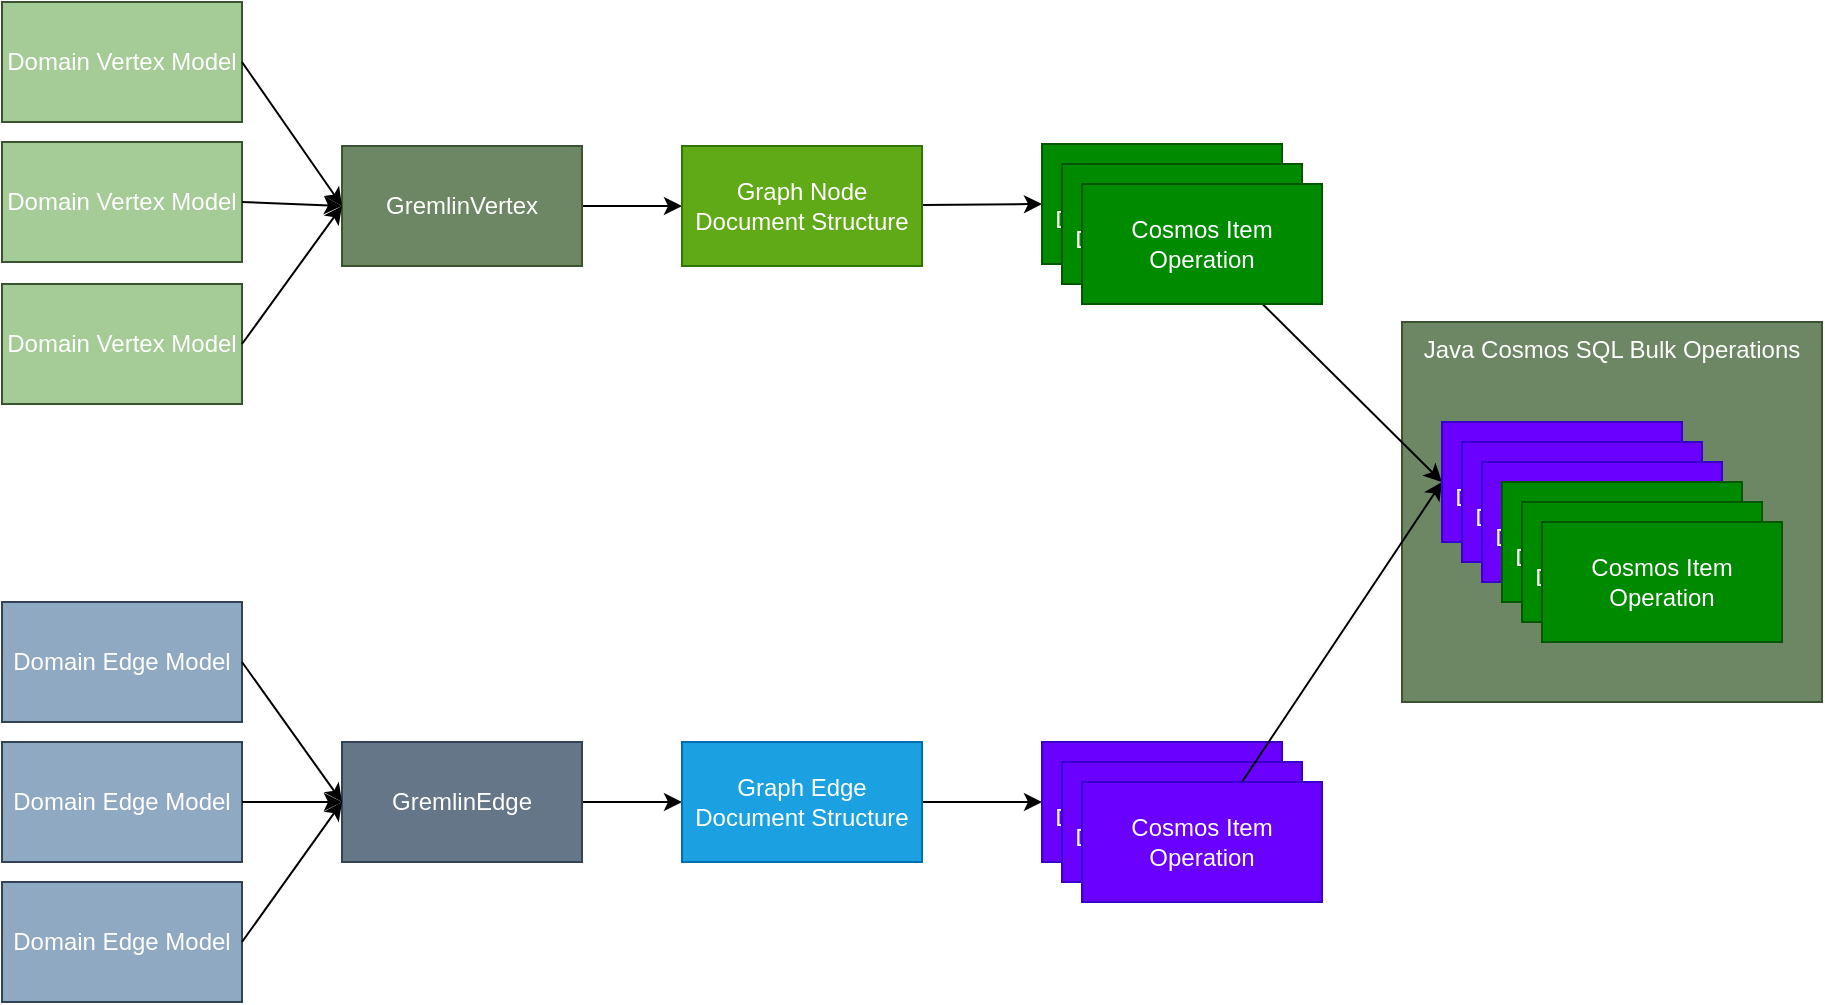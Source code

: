 <mxfile>
    <diagram id="0ga-I7gF_qB_OpI4eYY8" name="Page-1">
        <mxGraphModel dx="943" dy="778" grid="1" gridSize="10" guides="1" tooltips="1" connect="1" arrows="1" fold="1" page="1" pageScale="1" pageWidth="1100" pageHeight="850" math="0" shadow="0">
            <root>
                <mxCell id="0"/>
                <mxCell id="1" parent="0"/>
                <mxCell id="37" value="Java Cosmos SQL Bulk Operations" style="rounded=0;whiteSpace=wrap;html=1;fillColor=#6d8764;verticalAlign=top;strokeColor=#3A5431;fontColor=#ffffff;" vertex="1" parent="1">
                    <mxGeometry x="900" y="230" width="210" height="190" as="geometry"/>
                </mxCell>
                <mxCell id="19" value="" style="edgeStyle=none;html=1;" parent="1" source="2" target="3" edge="1">
                    <mxGeometry relative="1" as="geometry"/>
                </mxCell>
                <mxCell id="2" value="GremlinVertex" style="rounded=0;whiteSpace=wrap;html=1;fillColor=#6d8764;fontColor=#ffffff;strokeColor=#3A5431;" parent="1" vertex="1">
                    <mxGeometry x="370" y="142" width="120" height="60" as="geometry"/>
                </mxCell>
                <mxCell id="21" value="" style="edgeStyle=none;html=1;entryX=0;entryY=0.5;entryDx=0;entryDy=0;" parent="1" source="3" target="7" edge="1">
                    <mxGeometry relative="1" as="geometry"/>
                </mxCell>
                <mxCell id="3" value="Graph Node Document Structure" style="rounded=0;whiteSpace=wrap;html=1;fillColor=#60a917;fontColor=#ffffff;strokeColor=#2D7600;" parent="1" vertex="1">
                    <mxGeometry x="540" y="142" width="120" height="60" as="geometry"/>
                </mxCell>
                <mxCell id="20" value="" style="edgeStyle=none;html=1;" parent="1" source="4" target="5" edge="1">
                    <mxGeometry relative="1" as="geometry"/>
                </mxCell>
                <mxCell id="4" value="GremlinEdge" style="rounded=0;whiteSpace=wrap;html=1;fillColor=#647687;fontColor=#ffffff;strokeColor=#314354;" parent="1" vertex="1">
                    <mxGeometry x="370" y="440" width="120" height="60" as="geometry"/>
                </mxCell>
                <mxCell id="22" value="" style="edgeStyle=none;html=1;entryX=0;entryY=0.5;entryDx=0;entryDy=0;" parent="1" source="5" target="10" edge="1">
                    <mxGeometry relative="1" as="geometry"/>
                </mxCell>
                <mxCell id="5" value="Graph Edge Document Structure" style="rounded=0;whiteSpace=wrap;html=1;fillColor=#1ba1e2;fontColor=#ffffff;strokeColor=#006EAF;" parent="1" vertex="1">
                    <mxGeometry x="540" y="440" width="120" height="60" as="geometry"/>
                </mxCell>
                <mxCell id="7" value="Graph Node Document Structure" style="rounded=0;whiteSpace=wrap;html=1;fillColor=#008a00;fontColor=#ffffff;strokeColor=#005700;" parent="1" vertex="1">
                    <mxGeometry x="720" y="141" width="120" height="60" as="geometry"/>
                </mxCell>
                <mxCell id="8" value="Graph Node Document Structure" style="rounded=0;whiteSpace=wrap;html=1;fillColor=#008a00;fontColor=#ffffff;strokeColor=#005700;" parent="1" vertex="1">
                    <mxGeometry x="730" y="151" width="120" height="60" as="geometry"/>
                </mxCell>
                <mxCell id="23" value="" style="edgeStyle=none;html=1;entryX=0;entryY=0.5;entryDx=0;entryDy=0;" parent="1" source="9" target="16" edge="1">
                    <mxGeometry relative="1" as="geometry"/>
                </mxCell>
                <mxCell id="9" value="Cosmos Item Operation" style="rounded=0;whiteSpace=wrap;html=1;fillColor=#008a00;fontColor=#ffffff;strokeColor=#005700;" parent="1" vertex="1">
                    <mxGeometry x="740" y="161" width="120" height="60" as="geometry"/>
                </mxCell>
                <mxCell id="10" value="Graph Edge Document Structure" style="rounded=0;whiteSpace=wrap;html=1;fillColor=#6a00ff;fontColor=#ffffff;strokeColor=#3700CC;" parent="1" vertex="1">
                    <mxGeometry x="720" y="440" width="120" height="60" as="geometry"/>
                </mxCell>
                <mxCell id="11" value="Graph Edge Document Structure" style="rounded=0;whiteSpace=wrap;html=1;fillColor=#6a00ff;fontColor=#ffffff;strokeColor=#3700CC;" parent="1" vertex="1">
                    <mxGeometry x="730" y="450" width="120" height="60" as="geometry"/>
                </mxCell>
                <mxCell id="24" value="" style="edgeStyle=none;html=1;entryX=0;entryY=0.5;entryDx=0;entryDy=0;" parent="1" source="12" target="16" edge="1">
                    <mxGeometry relative="1" as="geometry"/>
                </mxCell>
                <mxCell id="12" value="Cosmos Item Operation" style="rounded=0;whiteSpace=wrap;html=1;fillColor=#6a00ff;fontColor=#ffffff;strokeColor=#3700CC;" parent="1" vertex="1">
                    <mxGeometry x="740" y="460" width="120" height="60" as="geometry"/>
                </mxCell>
                <mxCell id="16" value="Graph Edge Document Structure" style="rounded=0;whiteSpace=wrap;html=1;fillColor=#6a00ff;fontColor=#ffffff;strokeColor=#3700CC;" parent="1" vertex="1">
                    <mxGeometry x="920" y="280" width="120" height="60" as="geometry"/>
                </mxCell>
                <mxCell id="17" value="Graph Edge Document Structure" style="rounded=0;whiteSpace=wrap;html=1;fillColor=#6a00ff;fontColor=#ffffff;strokeColor=#3700CC;" parent="1" vertex="1">
                    <mxGeometry x="930" y="290" width="120" height="60" as="geometry"/>
                </mxCell>
                <mxCell id="18" value="Graph Edge Document Structure" style="rounded=0;whiteSpace=wrap;html=1;fillColor=#6a00ff;fontColor=#ffffff;strokeColor=#3700CC;" parent="1" vertex="1">
                    <mxGeometry x="940" y="300" width="120" height="60" as="geometry"/>
                </mxCell>
                <mxCell id="13" value="Graph Node Document Structure" style="rounded=0;whiteSpace=wrap;html=1;fillColor=#008a00;fontColor=#ffffff;strokeColor=#005700;" parent="1" vertex="1">
                    <mxGeometry x="950" y="310" width="120" height="60" as="geometry"/>
                </mxCell>
                <mxCell id="14" value="Graph Node Document Structure" style="rounded=0;whiteSpace=wrap;html=1;fillColor=#008a00;fontColor=#ffffff;strokeColor=#005700;" parent="1" vertex="1">
                    <mxGeometry x="960" y="320" width="120" height="60" as="geometry"/>
                </mxCell>
                <mxCell id="15" value="Cosmos Item Operation" style="rounded=0;whiteSpace=wrap;html=1;fillColor=#008a00;fontColor=#ffffff;strokeColor=#005700;" parent="1" vertex="1">
                    <mxGeometry x="970" y="330" width="120" height="60" as="geometry"/>
                </mxCell>
                <mxCell id="25" value="Domain Vertex Model" style="rounded=0;whiteSpace=wrap;html=1;fillColor=#A5CC97;strokeColor=#3A5431;fontColor=#ffffff;" vertex="1" parent="1">
                    <mxGeometry x="200" y="70" width="120" height="60" as="geometry"/>
                </mxCell>
                <mxCell id="26" value="Domain Vertex Model" style="rounded=0;whiteSpace=wrap;html=1;fillColor=#A5CC97;strokeColor=#3A5431;fontColor=#ffffff;" vertex="1" parent="1">
                    <mxGeometry x="200" y="140" width="120" height="60" as="geometry"/>
                </mxCell>
                <mxCell id="27" value="Domain Vertex Model" style="rounded=0;whiteSpace=wrap;html=1;fillColor=#A5CC97;strokeColor=#3A5431;fontColor=#ffffff;" vertex="1" parent="1">
                    <mxGeometry x="200" y="211" width="120" height="60" as="geometry"/>
                </mxCell>
                <mxCell id="28" value="Domain Edge Model" style="rounded=0;whiteSpace=wrap;html=1;fillColor=#90A9C2;fontColor=#ffffff;strokeColor=#314354;" vertex="1" parent="1">
                    <mxGeometry x="200" y="370" width="120" height="60" as="geometry"/>
                </mxCell>
                <mxCell id="29" value="Domain Edge Model" style="rounded=0;whiteSpace=wrap;html=1;fillColor=#90A9C2;fontColor=#ffffff;strokeColor=#314354;" vertex="1" parent="1">
                    <mxGeometry x="200" y="440" width="120" height="60" as="geometry"/>
                </mxCell>
                <mxCell id="30" value="Domain Edge Model" style="rounded=0;whiteSpace=wrap;html=1;fillColor=#90A9C2;fontColor=#ffffff;strokeColor=#314354;" vertex="1" parent="1">
                    <mxGeometry x="200" y="510" width="120" height="60" as="geometry"/>
                </mxCell>
                <mxCell id="31" value="" style="edgeStyle=none;html=1;exitX=1;exitY=0.5;exitDx=0;exitDy=0;entryX=0;entryY=0.5;entryDx=0;entryDy=0;" edge="1" parent="1" source="25" target="2">
                    <mxGeometry relative="1" as="geometry">
                        <mxPoint x="370" y="99.5" as="sourcePoint"/>
                        <mxPoint x="420" y="99.5" as="targetPoint"/>
                    </mxGeometry>
                </mxCell>
                <mxCell id="32" value="" style="edgeStyle=none;html=1;exitX=1;exitY=0.5;exitDx=0;exitDy=0;entryX=0;entryY=0.5;entryDx=0;entryDy=0;" edge="1" parent="1" source="26" target="2">
                    <mxGeometry relative="1" as="geometry">
                        <mxPoint x="510" y="192" as="sourcePoint"/>
                        <mxPoint x="560" y="192" as="targetPoint"/>
                    </mxGeometry>
                </mxCell>
                <mxCell id="33" value="" style="edgeStyle=none;html=1;exitX=1;exitY=0.5;exitDx=0;exitDy=0;entryX=0;entryY=0.5;entryDx=0;entryDy=0;" edge="1" parent="1" source="27" target="2">
                    <mxGeometry relative="1" as="geometry">
                        <mxPoint x="520" y="202" as="sourcePoint"/>
                        <mxPoint x="570" y="202" as="targetPoint"/>
                    </mxGeometry>
                </mxCell>
                <mxCell id="34" value="" style="edgeStyle=none;html=1;exitX=1;exitY=0.5;exitDx=0;exitDy=0;entryX=0;entryY=0.5;entryDx=0;entryDy=0;" edge="1" parent="1" source="28" target="4">
                    <mxGeometry relative="1" as="geometry">
                        <mxPoint x="530" y="212" as="sourcePoint"/>
                        <mxPoint x="580" y="212" as="targetPoint"/>
                    </mxGeometry>
                </mxCell>
                <mxCell id="35" value="" style="edgeStyle=none;html=1;exitX=1;exitY=0.5;exitDx=0;exitDy=0;entryX=0;entryY=0.5;entryDx=0;entryDy=0;" edge="1" parent="1" source="29" target="4">
                    <mxGeometry relative="1" as="geometry">
                        <mxPoint x="540" y="222" as="sourcePoint"/>
                        <mxPoint x="590" y="222" as="targetPoint"/>
                    </mxGeometry>
                </mxCell>
                <mxCell id="36" value="" style="edgeStyle=none;html=1;exitX=1;exitY=0.5;exitDx=0;exitDy=0;entryX=0;entryY=0.5;entryDx=0;entryDy=0;" edge="1" parent="1" source="30" target="4">
                    <mxGeometry relative="1" as="geometry">
                        <mxPoint x="550" y="232" as="sourcePoint"/>
                        <mxPoint x="600" y="232" as="targetPoint"/>
                    </mxGeometry>
                </mxCell>
            </root>
        </mxGraphModel>
    </diagram>
</mxfile>